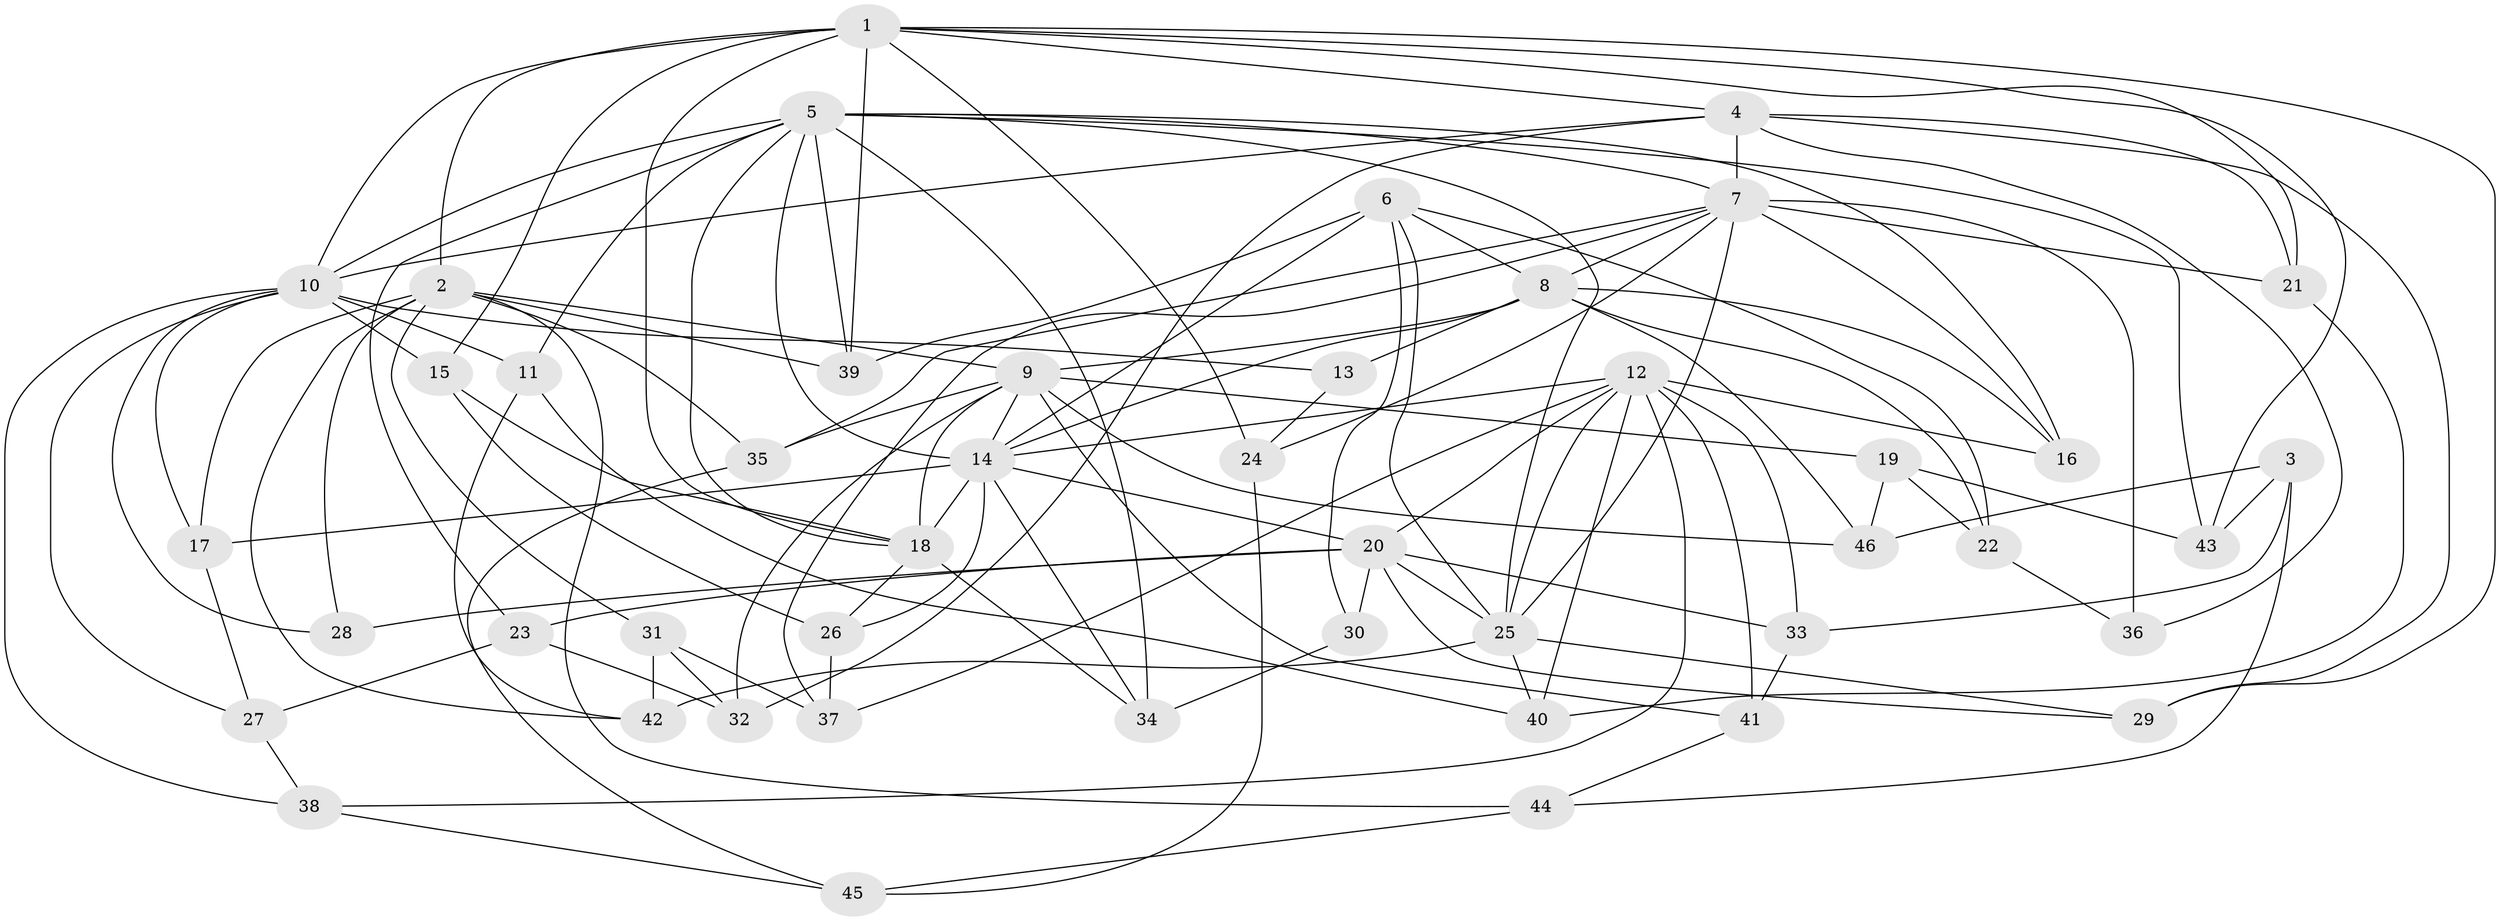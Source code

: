// original degree distribution, {4: 1.0}
// Generated by graph-tools (version 1.1) at 2025/38/03/09/25 02:38:09]
// undirected, 46 vertices, 123 edges
graph export_dot {
graph [start="1"]
  node [color=gray90,style=filled];
  1;
  2;
  3;
  4;
  5;
  6;
  7;
  8;
  9;
  10;
  11;
  12;
  13;
  14;
  15;
  16;
  17;
  18;
  19;
  20;
  21;
  22;
  23;
  24;
  25;
  26;
  27;
  28;
  29;
  30;
  31;
  32;
  33;
  34;
  35;
  36;
  37;
  38;
  39;
  40;
  41;
  42;
  43;
  44;
  45;
  46;
  1 -- 2 [weight=2.0];
  1 -- 4 [weight=1.0];
  1 -- 10 [weight=2.0];
  1 -- 15 [weight=1.0];
  1 -- 18 [weight=1.0];
  1 -- 21 [weight=1.0];
  1 -- 24 [weight=1.0];
  1 -- 29 [weight=1.0];
  1 -- 39 [weight=1.0];
  1 -- 43 [weight=1.0];
  2 -- 9 [weight=1.0];
  2 -- 17 [weight=1.0];
  2 -- 28 [weight=1.0];
  2 -- 31 [weight=1.0];
  2 -- 35 [weight=1.0];
  2 -- 39 [weight=1.0];
  2 -- 42 [weight=1.0];
  2 -- 44 [weight=1.0];
  3 -- 33 [weight=1.0];
  3 -- 43 [weight=1.0];
  3 -- 44 [weight=1.0];
  3 -- 46 [weight=1.0];
  4 -- 7 [weight=2.0];
  4 -- 10 [weight=1.0];
  4 -- 21 [weight=1.0];
  4 -- 29 [weight=1.0];
  4 -- 32 [weight=1.0];
  4 -- 36 [weight=1.0];
  5 -- 7 [weight=1.0];
  5 -- 10 [weight=1.0];
  5 -- 11 [weight=1.0];
  5 -- 14 [weight=1.0];
  5 -- 16 [weight=1.0];
  5 -- 18 [weight=2.0];
  5 -- 23 [weight=1.0];
  5 -- 25 [weight=1.0];
  5 -- 34 [weight=1.0];
  5 -- 39 [weight=1.0];
  5 -- 43 [weight=1.0];
  6 -- 8 [weight=1.0];
  6 -- 14 [weight=1.0];
  6 -- 22 [weight=1.0];
  6 -- 25 [weight=1.0];
  6 -- 30 [weight=1.0];
  6 -- 39 [weight=1.0];
  7 -- 8 [weight=1.0];
  7 -- 16 [weight=1.0];
  7 -- 21 [weight=1.0];
  7 -- 24 [weight=1.0];
  7 -- 25 [weight=1.0];
  7 -- 35 [weight=1.0];
  7 -- 36 [weight=2.0];
  7 -- 37 [weight=1.0];
  8 -- 9 [weight=2.0];
  8 -- 13 [weight=1.0];
  8 -- 14 [weight=2.0];
  8 -- 16 [weight=1.0];
  8 -- 22 [weight=1.0];
  8 -- 46 [weight=1.0];
  9 -- 14 [weight=1.0];
  9 -- 18 [weight=1.0];
  9 -- 19 [weight=1.0];
  9 -- 32 [weight=1.0];
  9 -- 35 [weight=1.0];
  9 -- 41 [weight=1.0];
  9 -- 46 [weight=1.0];
  10 -- 11 [weight=1.0];
  10 -- 13 [weight=2.0];
  10 -- 15 [weight=1.0];
  10 -- 17 [weight=1.0];
  10 -- 27 [weight=1.0];
  10 -- 28 [weight=1.0];
  10 -- 38 [weight=1.0];
  11 -- 40 [weight=1.0];
  11 -- 42 [weight=1.0];
  12 -- 14 [weight=2.0];
  12 -- 16 [weight=1.0];
  12 -- 20 [weight=1.0];
  12 -- 25 [weight=1.0];
  12 -- 33 [weight=1.0];
  12 -- 37 [weight=1.0];
  12 -- 38 [weight=1.0];
  12 -- 40 [weight=1.0];
  12 -- 41 [weight=1.0];
  13 -- 24 [weight=1.0];
  14 -- 17 [weight=1.0];
  14 -- 18 [weight=1.0];
  14 -- 20 [weight=1.0];
  14 -- 26 [weight=1.0];
  14 -- 34 [weight=1.0];
  15 -- 18 [weight=1.0];
  15 -- 26 [weight=1.0];
  17 -- 27 [weight=1.0];
  18 -- 26 [weight=1.0];
  18 -- 34 [weight=1.0];
  19 -- 22 [weight=1.0];
  19 -- 43 [weight=1.0];
  19 -- 46 [weight=1.0];
  20 -- 23 [weight=1.0];
  20 -- 25 [weight=1.0];
  20 -- 28 [weight=2.0];
  20 -- 29 [weight=1.0];
  20 -- 30 [weight=2.0];
  20 -- 33 [weight=1.0];
  21 -- 40 [weight=1.0];
  22 -- 36 [weight=1.0];
  23 -- 27 [weight=1.0];
  23 -- 32 [weight=1.0];
  24 -- 45 [weight=1.0];
  25 -- 29 [weight=1.0];
  25 -- 40 [weight=1.0];
  25 -- 42 [weight=1.0];
  26 -- 37 [weight=1.0];
  27 -- 38 [weight=1.0];
  30 -- 34 [weight=1.0];
  31 -- 32 [weight=1.0];
  31 -- 37 [weight=1.0];
  31 -- 42 [weight=1.0];
  33 -- 41 [weight=1.0];
  35 -- 45 [weight=1.0];
  38 -- 45 [weight=1.0];
  41 -- 44 [weight=1.0];
  44 -- 45 [weight=1.0];
}
